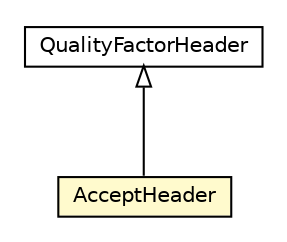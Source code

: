 #!/usr/local/bin/dot
#
# Class diagram 
# Generated by UMLGraph version R5_6-24-gf6e263 (http://www.umlgraph.org/)
#

digraph G {
	edge [fontname="Helvetica",fontsize=10,labelfontname="Helvetica",labelfontsize=10];
	node [fontname="Helvetica",fontsize=10,shape=plaintext];
	nodesep=0.25;
	ranksep=0.5;
	// io.reinert.requestor.core.header.AcceptHeader
	c9669 [label=<<table title="io.reinert.requestor.core.header.AcceptHeader" border="0" cellborder="1" cellspacing="0" cellpadding="2" port="p" bgcolor="lemonChiffon" href="./AcceptHeader.html">
		<tr><td><table border="0" cellspacing="0" cellpadding="1">
<tr><td align="center" balign="center"> AcceptHeader </td></tr>
		</table></td></tr>
		</table>>, URL="./AcceptHeader.html", fontname="Helvetica", fontcolor="black", fontsize=10.0];
	// io.reinert.requestor.core.header.QualityFactorHeader
	c9670 [label=<<table title="io.reinert.requestor.core.header.QualityFactorHeader" border="0" cellborder="1" cellspacing="0" cellpadding="2" port="p" href="./QualityFactorHeader.html">
		<tr><td><table border="0" cellspacing="0" cellpadding="1">
<tr><td align="center" balign="center"> QualityFactorHeader </td></tr>
		</table></td></tr>
		</table>>, URL="./QualityFactorHeader.html", fontname="Helvetica", fontcolor="black", fontsize=10.0];
	//io.reinert.requestor.core.header.AcceptHeader extends io.reinert.requestor.core.header.QualityFactorHeader
	c9670:p -> c9669:p [dir=back,arrowtail=empty];
}

